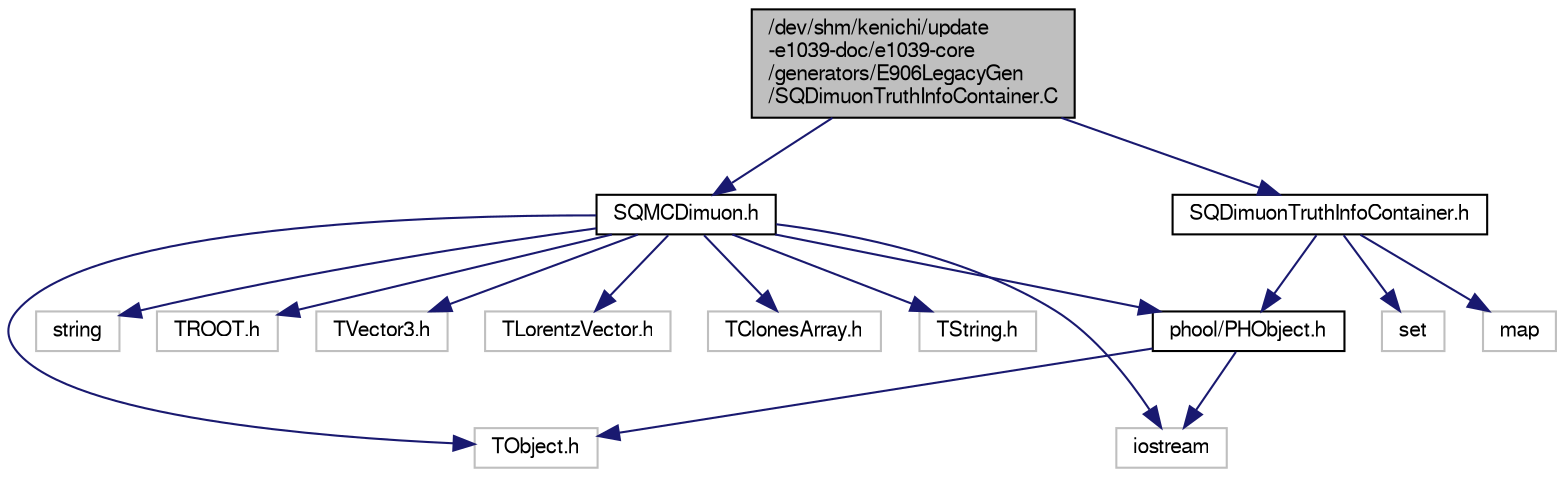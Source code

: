digraph "/dev/shm/kenichi/update-e1039-doc/e1039-core/generators/E906LegacyGen/SQDimuonTruthInfoContainer.C"
{
  bgcolor="transparent";
  edge [fontname="FreeSans",fontsize="10",labelfontname="FreeSans",labelfontsize="10"];
  node [fontname="FreeSans",fontsize="10",shape=record];
  Node1 [label="/dev/shm/kenichi/update\l-e1039-doc/e1039-core\l/generators/E906LegacyGen\l/SQDimuonTruthInfoContainer.C",height=0.2,width=0.4,color="black", fillcolor="grey75", style="filled" fontcolor="black"];
  Node1 -> Node2 [color="midnightblue",fontsize="10",style="solid",fontname="FreeSans"];
  Node2 [label="SQDimuonTruthInfoContainer.h",height=0.2,width=0.4,color="black",URL="$df/df2/SQDimuonTruthInfoContainer_8h.html"];
  Node2 -> Node3 [color="midnightblue",fontsize="10",style="solid",fontname="FreeSans"];
  Node3 [label="phool/PHObject.h",height=0.2,width=0.4,color="black",URL="$df/d32/PHObject_8h.html"];
  Node3 -> Node4 [color="midnightblue",fontsize="10",style="solid",fontname="FreeSans"];
  Node4 [label="TObject.h",height=0.2,width=0.4,color="grey75"];
  Node3 -> Node5 [color="midnightblue",fontsize="10",style="solid",fontname="FreeSans"];
  Node5 [label="iostream",height=0.2,width=0.4,color="grey75"];
  Node2 -> Node6 [color="midnightblue",fontsize="10",style="solid",fontname="FreeSans"];
  Node6 [label="map",height=0.2,width=0.4,color="grey75"];
  Node2 -> Node7 [color="midnightblue",fontsize="10",style="solid",fontname="FreeSans"];
  Node7 [label="set",height=0.2,width=0.4,color="grey75"];
  Node1 -> Node8 [color="midnightblue",fontsize="10",style="solid",fontname="FreeSans"];
  Node8 [label="SQMCDimuon.h",height=0.2,width=0.4,color="black",URL="$d6/dbb/SQMCDimuon_8h.html"];
  Node8 -> Node5 [color="midnightblue",fontsize="10",style="solid",fontname="FreeSans"];
  Node8 -> Node9 [color="midnightblue",fontsize="10",style="solid",fontname="FreeSans"];
  Node9 [label="string",height=0.2,width=0.4,color="grey75"];
  Node8 -> Node10 [color="midnightblue",fontsize="10",style="solid",fontname="FreeSans"];
  Node10 [label="TROOT.h",height=0.2,width=0.4,color="grey75"];
  Node8 -> Node4 [color="midnightblue",fontsize="10",style="solid",fontname="FreeSans"];
  Node8 -> Node11 [color="midnightblue",fontsize="10",style="solid",fontname="FreeSans"];
  Node11 [label="TVector3.h",height=0.2,width=0.4,color="grey75"];
  Node8 -> Node12 [color="midnightblue",fontsize="10",style="solid",fontname="FreeSans"];
  Node12 [label="TLorentzVector.h",height=0.2,width=0.4,color="grey75"];
  Node8 -> Node13 [color="midnightblue",fontsize="10",style="solid",fontname="FreeSans"];
  Node13 [label="TClonesArray.h",height=0.2,width=0.4,color="grey75"];
  Node8 -> Node14 [color="midnightblue",fontsize="10",style="solid",fontname="FreeSans"];
  Node14 [label="TString.h",height=0.2,width=0.4,color="grey75"];
  Node8 -> Node3 [color="midnightblue",fontsize="10",style="solid",fontname="FreeSans"];
}
